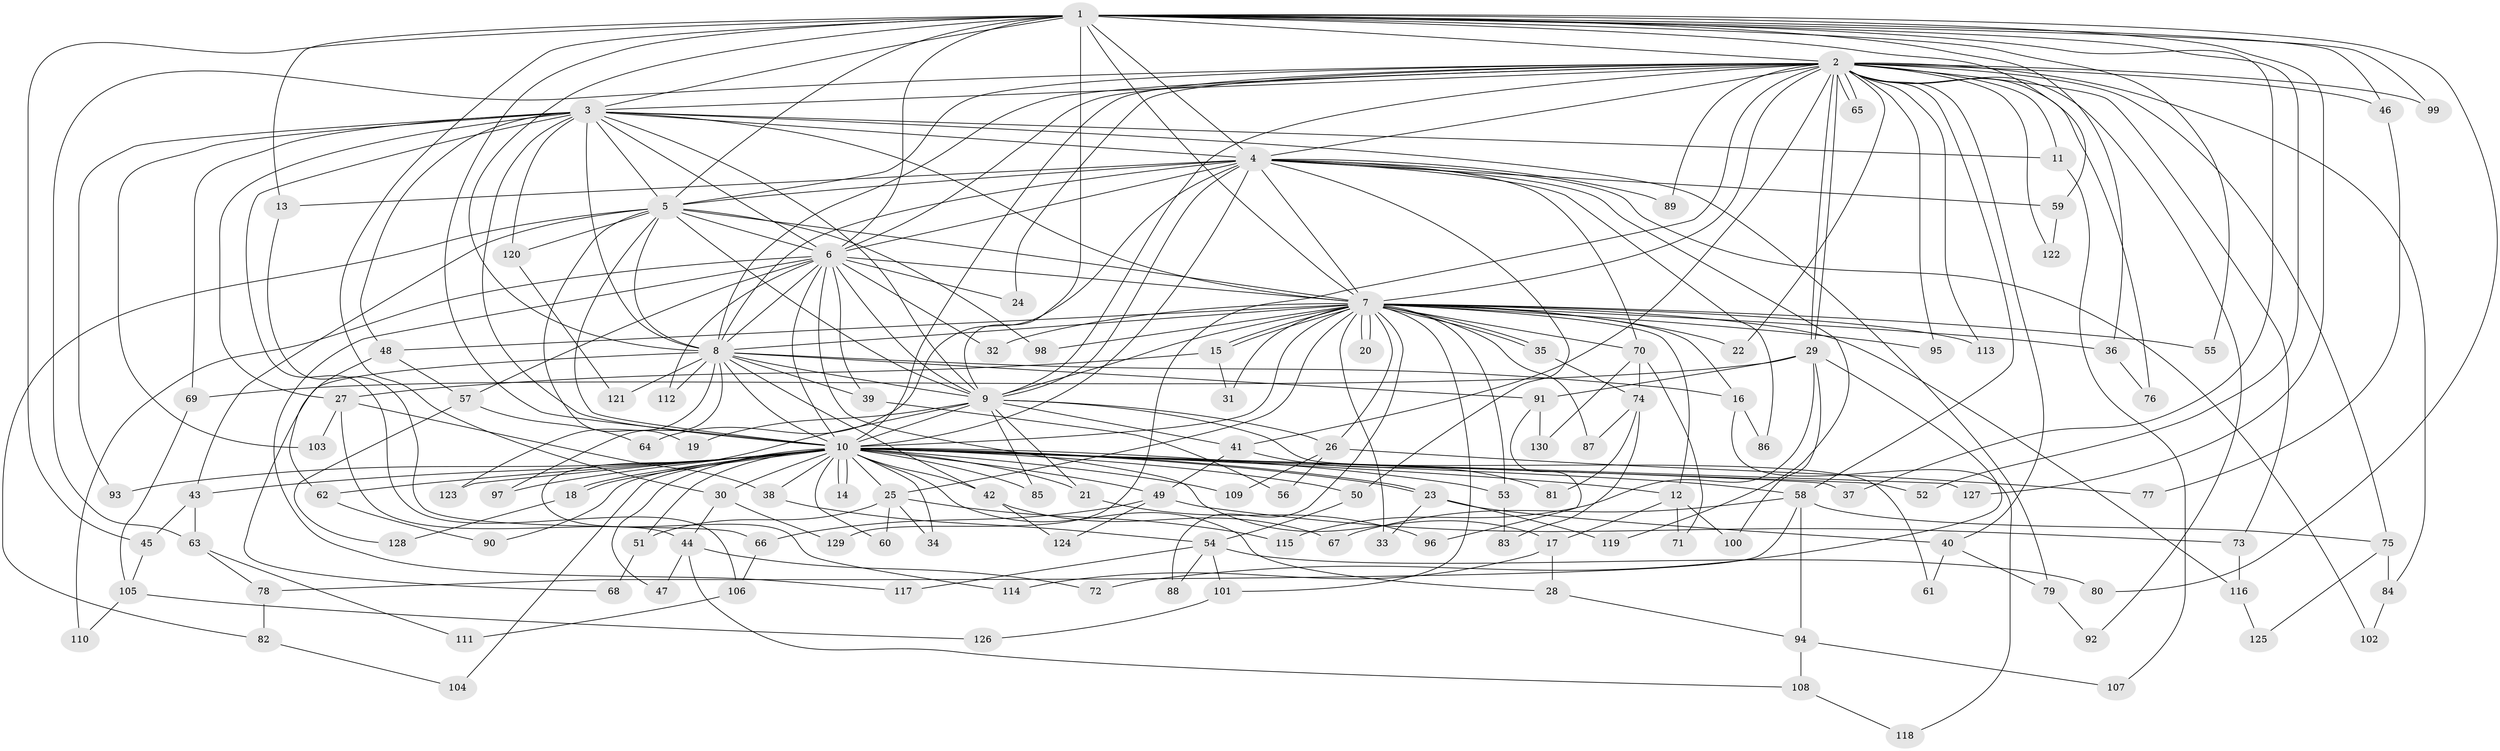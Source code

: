 // Generated by graph-tools (version 1.1) at 2025/11/02/27/25 16:11:03]
// undirected, 130 vertices, 285 edges
graph export_dot {
graph [start="1"]
  node [color=gray90,style=filled];
  1;
  2;
  3;
  4;
  5;
  6;
  7;
  8;
  9;
  10;
  11;
  12;
  13;
  14;
  15;
  16;
  17;
  18;
  19;
  20;
  21;
  22;
  23;
  24;
  25;
  26;
  27;
  28;
  29;
  30;
  31;
  32;
  33;
  34;
  35;
  36;
  37;
  38;
  39;
  40;
  41;
  42;
  43;
  44;
  45;
  46;
  47;
  48;
  49;
  50;
  51;
  52;
  53;
  54;
  55;
  56;
  57;
  58;
  59;
  60;
  61;
  62;
  63;
  64;
  65;
  66;
  67;
  68;
  69;
  70;
  71;
  72;
  73;
  74;
  75;
  76;
  77;
  78;
  79;
  80;
  81;
  82;
  83;
  84;
  85;
  86;
  87;
  88;
  89;
  90;
  91;
  92;
  93;
  94;
  95;
  96;
  97;
  98;
  99;
  100;
  101;
  102;
  103;
  104;
  105;
  106;
  107;
  108;
  109;
  110;
  111;
  112;
  113;
  114;
  115;
  116;
  117;
  118;
  119;
  120;
  121;
  122;
  123;
  124;
  125;
  126;
  127;
  128;
  129;
  130;
  1 -- 2;
  1 -- 3;
  1 -- 4;
  1 -- 5;
  1 -- 6;
  1 -- 7;
  1 -- 8;
  1 -- 9;
  1 -- 10;
  1 -- 13;
  1 -- 30;
  1 -- 36;
  1 -- 37;
  1 -- 45;
  1 -- 46;
  1 -- 52;
  1 -- 55;
  1 -- 59;
  1 -- 80;
  1 -- 99;
  1 -- 127;
  2 -- 3;
  2 -- 4;
  2 -- 5;
  2 -- 6;
  2 -- 7;
  2 -- 8;
  2 -- 9;
  2 -- 10;
  2 -- 11;
  2 -- 22;
  2 -- 24;
  2 -- 29;
  2 -- 29;
  2 -- 40;
  2 -- 41;
  2 -- 46;
  2 -- 58;
  2 -- 63;
  2 -- 65;
  2 -- 65;
  2 -- 73;
  2 -- 75;
  2 -- 76;
  2 -- 84;
  2 -- 89;
  2 -- 92;
  2 -- 95;
  2 -- 99;
  2 -- 113;
  2 -- 122;
  2 -- 129;
  3 -- 4;
  3 -- 5;
  3 -- 6;
  3 -- 7;
  3 -- 8;
  3 -- 9;
  3 -- 10;
  3 -- 11;
  3 -- 27;
  3 -- 48;
  3 -- 69;
  3 -- 79;
  3 -- 93;
  3 -- 103;
  3 -- 106;
  3 -- 120;
  4 -- 5;
  4 -- 6;
  4 -- 7;
  4 -- 8;
  4 -- 9;
  4 -- 10;
  4 -- 13;
  4 -- 50;
  4 -- 59;
  4 -- 64;
  4 -- 70;
  4 -- 86;
  4 -- 89;
  4 -- 102;
  4 -- 119;
  5 -- 6;
  5 -- 7;
  5 -- 8;
  5 -- 9;
  5 -- 10;
  5 -- 19;
  5 -- 43;
  5 -- 82;
  5 -- 98;
  5 -- 120;
  6 -- 7;
  6 -- 8;
  6 -- 9;
  6 -- 10;
  6 -- 17;
  6 -- 24;
  6 -- 32;
  6 -- 39;
  6 -- 57;
  6 -- 110;
  6 -- 112;
  6 -- 117;
  7 -- 8;
  7 -- 9;
  7 -- 10;
  7 -- 12;
  7 -- 15;
  7 -- 15;
  7 -- 16;
  7 -- 20;
  7 -- 20;
  7 -- 22;
  7 -- 25;
  7 -- 26;
  7 -- 31;
  7 -- 32;
  7 -- 33;
  7 -- 35;
  7 -- 35;
  7 -- 36;
  7 -- 48;
  7 -- 53;
  7 -- 55;
  7 -- 70;
  7 -- 87;
  7 -- 88;
  7 -- 95;
  7 -- 98;
  7 -- 101;
  7 -- 113;
  7 -- 116;
  8 -- 9;
  8 -- 10;
  8 -- 16;
  8 -- 39;
  8 -- 42;
  8 -- 68;
  8 -- 91;
  8 -- 97;
  8 -- 112;
  8 -- 121;
  8 -- 123;
  9 -- 10;
  9 -- 19;
  9 -- 21;
  9 -- 26;
  9 -- 41;
  9 -- 61;
  9 -- 85;
  9 -- 114;
  10 -- 12;
  10 -- 14;
  10 -- 14;
  10 -- 18;
  10 -- 18;
  10 -- 21;
  10 -- 23;
  10 -- 23;
  10 -- 25;
  10 -- 28;
  10 -- 30;
  10 -- 34;
  10 -- 37;
  10 -- 38;
  10 -- 42;
  10 -- 43;
  10 -- 47;
  10 -- 49;
  10 -- 50;
  10 -- 51;
  10 -- 52;
  10 -- 53;
  10 -- 58;
  10 -- 60;
  10 -- 62;
  10 -- 85;
  10 -- 90;
  10 -- 93;
  10 -- 97;
  10 -- 104;
  10 -- 109;
  10 -- 123;
  10 -- 127;
  11 -- 107;
  12 -- 17;
  12 -- 71;
  12 -- 100;
  13 -- 66;
  15 -- 27;
  15 -- 31;
  16 -- 86;
  16 -- 118;
  17 -- 28;
  17 -- 114;
  18 -- 128;
  21 -- 96;
  23 -- 33;
  23 -- 40;
  23 -- 119;
  25 -- 34;
  25 -- 51;
  25 -- 60;
  25 -- 115;
  26 -- 56;
  26 -- 77;
  26 -- 109;
  27 -- 38;
  27 -- 44;
  27 -- 103;
  28 -- 94;
  29 -- 69;
  29 -- 72;
  29 -- 91;
  29 -- 100;
  29 -- 115;
  30 -- 44;
  30 -- 129;
  35 -- 74;
  36 -- 76;
  38 -- 54;
  39 -- 56;
  40 -- 61;
  40 -- 79;
  41 -- 49;
  41 -- 81;
  42 -- 67;
  42 -- 124;
  43 -- 45;
  43 -- 63;
  44 -- 47;
  44 -- 72;
  44 -- 108;
  45 -- 105;
  46 -- 77;
  48 -- 57;
  48 -- 62;
  49 -- 66;
  49 -- 73;
  49 -- 124;
  50 -- 54;
  51 -- 68;
  53 -- 83;
  54 -- 80;
  54 -- 88;
  54 -- 101;
  54 -- 117;
  57 -- 64;
  57 -- 128;
  58 -- 67;
  58 -- 75;
  58 -- 78;
  58 -- 94;
  59 -- 122;
  62 -- 90;
  63 -- 78;
  63 -- 111;
  66 -- 106;
  69 -- 105;
  70 -- 71;
  70 -- 74;
  70 -- 130;
  73 -- 116;
  74 -- 81;
  74 -- 83;
  74 -- 87;
  75 -- 84;
  75 -- 125;
  78 -- 82;
  79 -- 92;
  82 -- 104;
  84 -- 102;
  91 -- 96;
  91 -- 130;
  94 -- 107;
  94 -- 108;
  101 -- 126;
  105 -- 110;
  105 -- 126;
  106 -- 111;
  108 -- 118;
  116 -- 125;
  120 -- 121;
}
